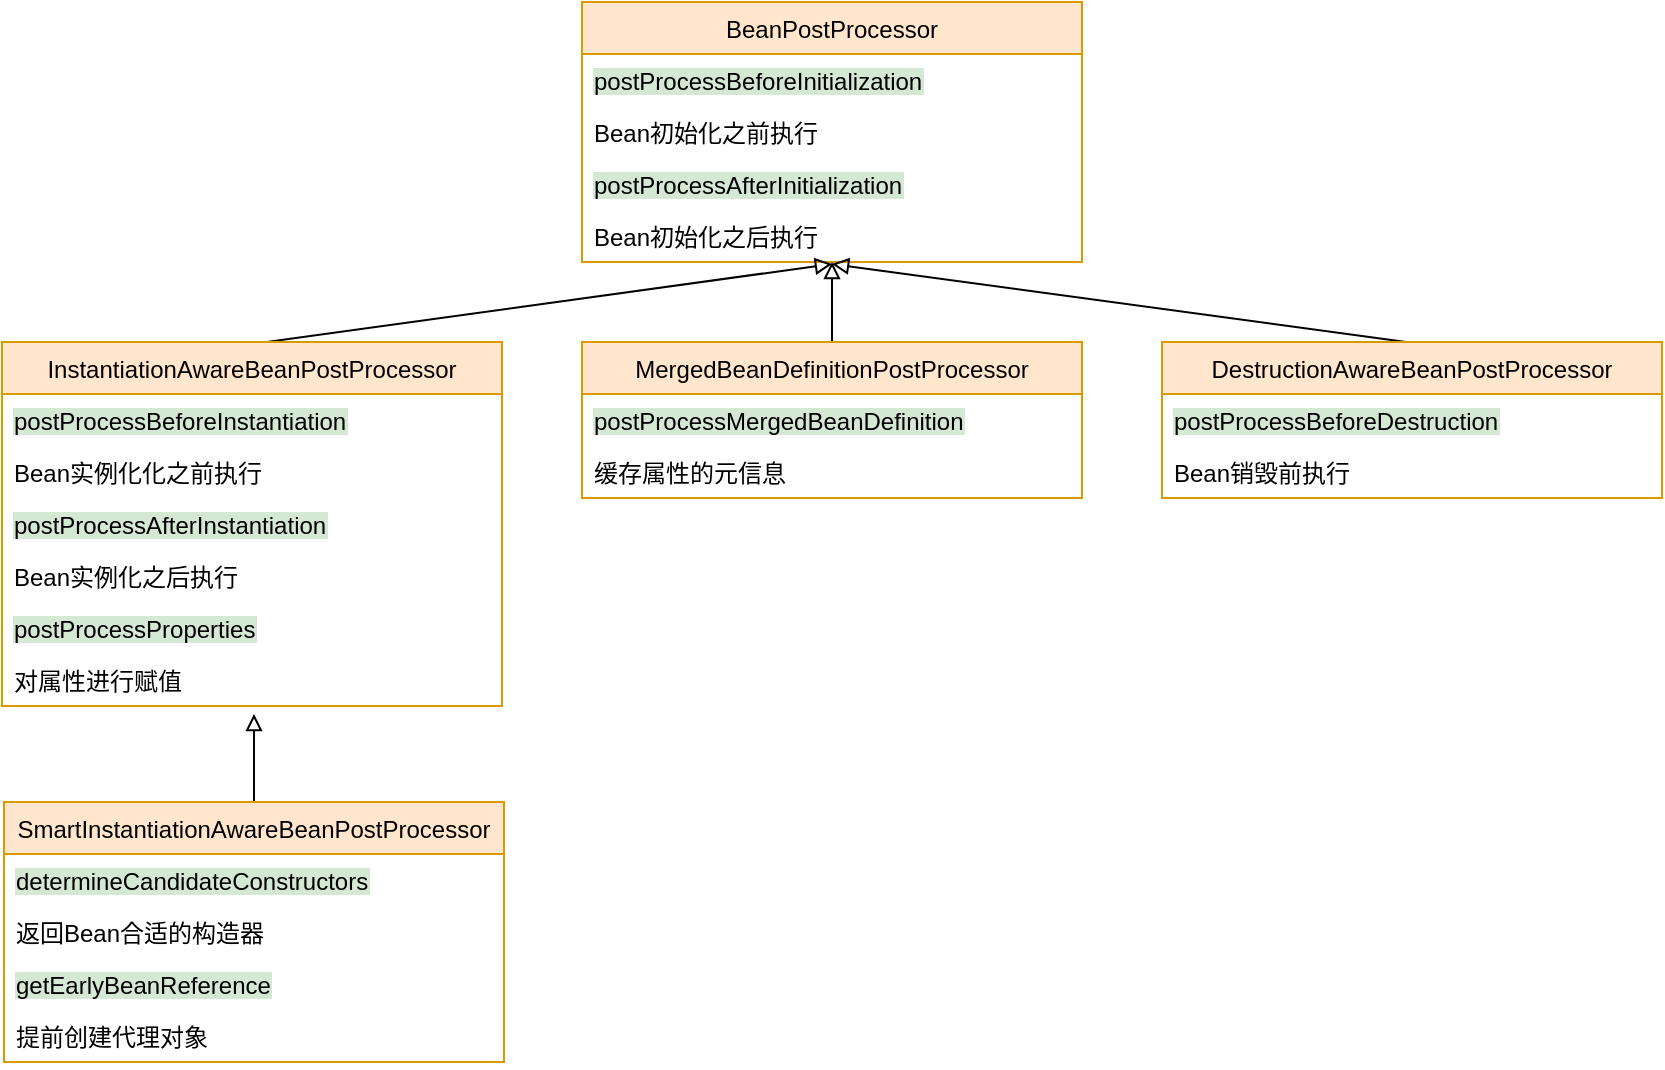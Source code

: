 <mxfile version="15.8.4" type="device"><diagram id="ihxNCetGTIk0V5rfygNq" name="第 1 页"><mxGraphModel dx="946" dy="625" grid="1" gridSize="10" guides="1" tooltips="1" connect="1" arrows="1" fold="1" page="1" pageScale="1" pageWidth="827" pageHeight="1169" math="0" shadow="0"><root><mxCell id="0"/><mxCell id="1" parent="0"/><mxCell id="rTpuA0FU0dZ5p_hjwRAi-2" value="BeanPostProcessor" style="swimlane;fontStyle=0;childLayout=stackLayout;horizontal=1;startSize=26;fillColor=#ffe6cc;horizontalStack=0;resizeParent=1;resizeParentMax=0;resizeLast=0;collapsible=1;marginBottom=0;strokeColor=#d79b00;" vertex="1" parent="1"><mxGeometry x="380" y="20" width="250" height="130" as="geometry"/></mxCell><mxCell id="rTpuA0FU0dZ5p_hjwRAi-3" value="postProcessBeforeInitialization" style="text;strokeColor=none;fillColor=none;align=left;verticalAlign=top;spacingLeft=4;spacingRight=4;overflow=hidden;rotatable=0;points=[[0,0.5],[1,0.5]];portConstraint=eastwest;fontColor=#000000;labelBackgroundColor=#D5E8D4;" vertex="1" parent="rTpuA0FU0dZ5p_hjwRAi-2"><mxGeometry y="26" width="250" height="26" as="geometry"/></mxCell><mxCell id="rTpuA0FU0dZ5p_hjwRAi-11" value="Bean初始化之前执行" style="text;strokeColor=none;fillColor=none;align=left;verticalAlign=top;spacingLeft=4;spacingRight=4;overflow=hidden;rotatable=0;points=[[0,0.5],[1,0.5]];portConstraint=eastwest;" vertex="1" parent="rTpuA0FU0dZ5p_hjwRAi-2"><mxGeometry y="52" width="250" height="26" as="geometry"/></mxCell><mxCell id="rTpuA0FU0dZ5p_hjwRAi-5" value="postProcessAfterInitialization" style="text;strokeColor=none;fillColor=none;align=left;verticalAlign=top;spacingLeft=4;spacingRight=4;overflow=hidden;rotatable=0;points=[[0,0.5],[1,0.5]];portConstraint=eastwest;labelBackgroundColor=#D5E8D4;" vertex="1" parent="rTpuA0FU0dZ5p_hjwRAi-2"><mxGeometry y="78" width="250" height="26" as="geometry"/></mxCell><mxCell id="rTpuA0FU0dZ5p_hjwRAi-12" value="Bean初始化之后执行" style="text;strokeColor=none;fillColor=none;align=left;verticalAlign=top;spacingLeft=4;spacingRight=4;overflow=hidden;rotatable=0;points=[[0,0.5],[1,0.5]];portConstraint=eastwest;" vertex="1" parent="rTpuA0FU0dZ5p_hjwRAi-2"><mxGeometry y="104" width="250" height="26" as="geometry"/></mxCell><mxCell id="rTpuA0FU0dZ5p_hjwRAi-42" style="edgeStyle=none;rounded=0;orthogonalLoop=1;jettySize=auto;html=1;exitX=0.5;exitY=0;exitDx=0;exitDy=0;entryX=0.512;entryY=1.038;entryDx=0;entryDy=0;entryPerimeter=0;fontColor=#000000;endArrow=block;endFill=0;" edge="1" parent="1"><mxGeometry relative="1" as="geometry"><mxPoint x="792" y="190" as="sourcePoint"/><mxPoint x="505" y="150.988" as="targetPoint"/></mxGeometry></mxCell><mxCell id="rTpuA0FU0dZ5p_hjwRAi-13" value="DestructionAwareBeanPostProcessor" style="swimlane;fontStyle=0;childLayout=stackLayout;horizontal=1;startSize=26;fillColor=#ffe6cc;horizontalStack=0;resizeParent=1;resizeParentMax=0;resizeLast=0;collapsible=1;marginBottom=0;strokeColor=#d79b00;" vertex="1" parent="1"><mxGeometry x="670" y="190" width="250" height="78" as="geometry"/></mxCell><mxCell id="rTpuA0FU0dZ5p_hjwRAi-14" value="postProcessBeforeDestruction" style="text;strokeColor=none;fillColor=none;align=left;verticalAlign=top;spacingLeft=4;spacingRight=4;overflow=hidden;rotatable=0;points=[[0,0.5],[1,0.5]];portConstraint=eastwest;fontColor=#000000;labelBackgroundColor=#D5E8D4;" vertex="1" parent="rTpuA0FU0dZ5p_hjwRAi-13"><mxGeometry y="26" width="250" height="26" as="geometry"/></mxCell><mxCell id="rTpuA0FU0dZ5p_hjwRAi-15" value="Bean销毁前执行" style="text;strokeColor=none;fillColor=none;align=left;verticalAlign=top;spacingLeft=4;spacingRight=4;overflow=hidden;rotatable=0;points=[[0,0.5],[1,0.5]];portConstraint=eastwest;" vertex="1" parent="rTpuA0FU0dZ5p_hjwRAi-13"><mxGeometry y="52" width="250" height="26" as="geometry"/></mxCell><mxCell id="rTpuA0FU0dZ5p_hjwRAi-40" value="" style="edgeStyle=none;rounded=0;orthogonalLoop=1;jettySize=auto;html=1;fontColor=#000000;endArrow=block;endFill=0;" edge="1" parent="1" source="rTpuA0FU0dZ5p_hjwRAi-18" target="rTpuA0FU0dZ5p_hjwRAi-12"><mxGeometry relative="1" as="geometry"/></mxCell><mxCell id="rTpuA0FU0dZ5p_hjwRAi-18" value="MergedBeanDefinitionPostProcessor" style="swimlane;fontStyle=0;childLayout=stackLayout;horizontal=1;startSize=26;fillColor=#ffe6cc;horizontalStack=0;resizeParent=1;resizeParentMax=0;resizeLast=0;collapsible=1;marginBottom=0;strokeColor=#d79b00;" vertex="1" parent="1"><mxGeometry x="380" y="190" width="250" height="78" as="geometry"/></mxCell><mxCell id="rTpuA0FU0dZ5p_hjwRAi-19" value="postProcessMergedBeanDefinition" style="text;strokeColor=none;fillColor=none;align=left;verticalAlign=top;spacingLeft=4;spacingRight=4;overflow=hidden;rotatable=0;points=[[0,0.5],[1,0.5]];portConstraint=eastwest;fontColor=#000000;labelBackgroundColor=#D5E8D4;" vertex="1" parent="rTpuA0FU0dZ5p_hjwRAi-18"><mxGeometry y="26" width="250" height="26" as="geometry"/></mxCell><mxCell id="rTpuA0FU0dZ5p_hjwRAi-20" value="缓存属性的元信息" style="text;strokeColor=none;fillColor=none;align=left;verticalAlign=top;spacingLeft=4;spacingRight=4;overflow=hidden;rotatable=0;points=[[0,0.5],[1,0.5]];portConstraint=eastwest;" vertex="1" parent="rTpuA0FU0dZ5p_hjwRAi-18"><mxGeometry y="52" width="250" height="26" as="geometry"/></mxCell><mxCell id="rTpuA0FU0dZ5p_hjwRAi-38" style="rounded=0;orthogonalLoop=1;jettySize=auto;html=1;exitX=0.5;exitY=0;exitDx=0;exitDy=0;fontColor=#000000;endArrow=block;endFill=0;" edge="1" parent="1"><mxGeometry relative="1" as="geometry"><mxPoint x="215" y="191" as="sourcePoint"/><mxPoint x="505" y="151" as="targetPoint"/></mxGeometry></mxCell><mxCell id="rTpuA0FU0dZ5p_hjwRAi-23" value="InstantiationAwareBeanPostProcessor" style="swimlane;fontStyle=0;childLayout=stackLayout;horizontal=1;startSize=26;fillColor=#ffe6cc;horizontalStack=0;resizeParent=1;resizeParentMax=0;resizeLast=0;collapsible=1;marginBottom=0;strokeColor=#d79b00;" vertex="1" parent="1"><mxGeometry x="90" y="190" width="250" height="182" as="geometry"/></mxCell><mxCell id="rTpuA0FU0dZ5p_hjwRAi-24" value="postProcessBeforeInstantiation" style="text;strokeColor=none;fillColor=none;align=left;verticalAlign=top;spacingLeft=4;spacingRight=4;overflow=hidden;rotatable=0;points=[[0,0.5],[1,0.5]];portConstraint=eastwest;fontColor=#000000;labelBackgroundColor=#D5E8D4;" vertex="1" parent="rTpuA0FU0dZ5p_hjwRAi-23"><mxGeometry y="26" width="250" height="26" as="geometry"/></mxCell><mxCell id="rTpuA0FU0dZ5p_hjwRAi-25" value="Bean实例化化之前执行" style="text;strokeColor=none;fillColor=none;align=left;verticalAlign=top;spacingLeft=4;spacingRight=4;overflow=hidden;rotatable=0;points=[[0,0.5],[1,0.5]];portConstraint=eastwest;" vertex="1" parent="rTpuA0FU0dZ5p_hjwRAi-23"><mxGeometry y="52" width="250" height="26" as="geometry"/></mxCell><mxCell id="rTpuA0FU0dZ5p_hjwRAi-26" value="postProcessAfterInstantiation" style="text;strokeColor=none;fillColor=none;align=left;verticalAlign=top;spacingLeft=4;spacingRight=4;overflow=hidden;rotatable=0;points=[[0,0.5],[1,0.5]];portConstraint=eastwest;labelBackgroundColor=#D5E8D4;" vertex="1" parent="rTpuA0FU0dZ5p_hjwRAi-23"><mxGeometry y="78" width="250" height="26" as="geometry"/></mxCell><mxCell id="rTpuA0FU0dZ5p_hjwRAi-27" value="Bean实例化之后执行" style="text;strokeColor=none;fillColor=none;align=left;verticalAlign=top;spacingLeft=4;spacingRight=4;overflow=hidden;rotatable=0;points=[[0,0.5],[1,0.5]];portConstraint=eastwest;" vertex="1" parent="rTpuA0FU0dZ5p_hjwRAi-23"><mxGeometry y="104" width="250" height="26" as="geometry"/></mxCell><mxCell id="rTpuA0FU0dZ5p_hjwRAi-30" value="postProcessProperties" style="text;strokeColor=none;fillColor=none;align=left;verticalAlign=top;spacingLeft=4;spacingRight=4;overflow=hidden;rotatable=0;points=[[0,0.5],[1,0.5]];portConstraint=eastwest;labelBackgroundColor=#D5E8D4;" vertex="1" parent="rTpuA0FU0dZ5p_hjwRAi-23"><mxGeometry y="130" width="250" height="26" as="geometry"/></mxCell><mxCell id="rTpuA0FU0dZ5p_hjwRAi-29" value="对属性进行赋值" style="text;strokeColor=none;fillColor=none;align=left;verticalAlign=top;spacingLeft=4;spacingRight=4;overflow=hidden;rotatable=0;points=[[0,0.5],[1,0.5]];portConstraint=eastwest;" vertex="1" parent="rTpuA0FU0dZ5p_hjwRAi-23"><mxGeometry y="156" width="250" height="26" as="geometry"/></mxCell><mxCell id="rTpuA0FU0dZ5p_hjwRAi-43" style="edgeStyle=none;rounded=0;orthogonalLoop=1;jettySize=auto;html=1;exitX=0.5;exitY=0;exitDx=0;exitDy=0;entryX=0.504;entryY=1.154;entryDx=0;entryDy=0;entryPerimeter=0;fontColor=#000000;endArrow=block;endFill=0;" edge="1" parent="1" source="rTpuA0FU0dZ5p_hjwRAi-31" target="rTpuA0FU0dZ5p_hjwRAi-29"><mxGeometry relative="1" as="geometry"/></mxCell><mxCell id="rTpuA0FU0dZ5p_hjwRAi-31" value="SmartInstantiationAwareBeanPostProcessor" style="swimlane;fontStyle=0;childLayout=stackLayout;horizontal=1;startSize=26;fillColor=#ffe6cc;horizontalStack=0;resizeParent=1;resizeParentMax=0;resizeLast=0;collapsible=1;marginBottom=0;strokeColor=#d79b00;" vertex="1" parent="1"><mxGeometry x="91" y="420" width="250" height="130" as="geometry"/></mxCell><mxCell id="rTpuA0FU0dZ5p_hjwRAi-32" value="determineCandidateConstructors" style="text;strokeColor=none;fillColor=none;align=left;verticalAlign=top;spacingLeft=4;spacingRight=4;overflow=hidden;rotatable=0;points=[[0,0.5],[1,0.5]];portConstraint=eastwest;fontColor=#000000;labelBackgroundColor=#D5E8D4;" vertex="1" parent="rTpuA0FU0dZ5p_hjwRAi-31"><mxGeometry y="26" width="250" height="26" as="geometry"/></mxCell><mxCell id="rTpuA0FU0dZ5p_hjwRAi-33" value="返回Bean合适的构造器" style="text;strokeColor=none;fillColor=none;align=left;verticalAlign=top;spacingLeft=4;spacingRight=4;overflow=hidden;rotatable=0;points=[[0,0.5],[1,0.5]];portConstraint=eastwest;" vertex="1" parent="rTpuA0FU0dZ5p_hjwRAi-31"><mxGeometry y="52" width="250" height="26" as="geometry"/></mxCell><mxCell id="rTpuA0FU0dZ5p_hjwRAi-34" value="getEarlyBeanReference" style="text;strokeColor=none;fillColor=none;align=left;verticalAlign=top;spacingLeft=4;spacingRight=4;overflow=hidden;rotatable=0;points=[[0,0.5],[1,0.5]];portConstraint=eastwest;labelBackgroundColor=#D5E8D4;" vertex="1" parent="rTpuA0FU0dZ5p_hjwRAi-31"><mxGeometry y="78" width="250" height="26" as="geometry"/></mxCell><mxCell id="rTpuA0FU0dZ5p_hjwRAi-35" value="提前创建代理对象" style="text;strokeColor=none;fillColor=none;align=left;verticalAlign=top;spacingLeft=4;spacingRight=4;overflow=hidden;rotatable=0;points=[[0,0.5],[1,0.5]];portConstraint=eastwest;" vertex="1" parent="rTpuA0FU0dZ5p_hjwRAi-31"><mxGeometry y="104" width="250" height="26" as="geometry"/></mxCell></root></mxGraphModel></diagram></mxfile>